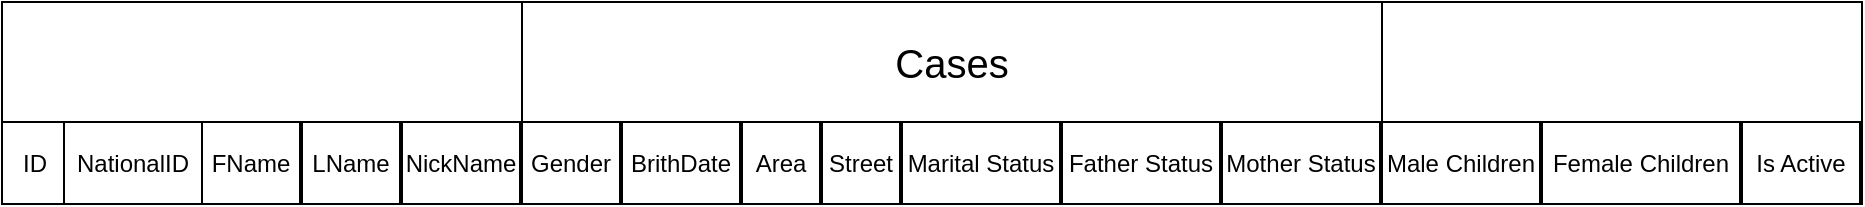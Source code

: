 <mxfile version="26.0.4">
  <diagram name="Page-1" id="chUQzAX2jWDJ99c_aO13">
    <mxGraphModel dx="1434" dy="1004" grid="1" gridSize="10" guides="1" tooltips="1" connect="1" arrows="1" fold="1" page="1" pageScale="1" pageWidth="670" pageHeight="600" math="0" shadow="0">
      <root>
        <mxCell id="0" />
        <mxCell id="1" parent="0" />
        <mxCell id="rWfCg9TSfhqG7Xw_bbmV-34" value="" style="rounded=0;whiteSpace=wrap;html=1;" vertex="1" parent="1">
          <mxGeometry x="20" y="50" width="930" height="101" as="geometry" />
        </mxCell>
        <mxCell id="rWfCg9TSfhqG7Xw_bbmV-16" value="" style="rounded=0;whiteSpace=wrap;html=1;" vertex="1" parent="1">
          <mxGeometry x="20" y="110" width="929" height="41" as="geometry" />
        </mxCell>
        <mxCell id="rWfCg9TSfhqG7Xw_bbmV-17" value="ID" style="rounded=0;whiteSpace=wrap;html=1;labelBorderColor=none;strokeColor=default;align=center;verticalAlign=middle;fontFamily=Helvetica;fontSize=12;fontColor=default;fillColor=default;" vertex="1" parent="1">
          <mxGeometry x="20" y="110" width="33" height="41" as="geometry" />
        </mxCell>
        <mxCell id="rWfCg9TSfhqG7Xw_bbmV-18" value="NationalID" style="rounded=0;whiteSpace=wrap;html=1;" vertex="1" parent="1">
          <mxGeometry x="51" y="110" width="69" height="41" as="geometry" />
        </mxCell>
        <mxCell id="rWfCg9TSfhqG7Xw_bbmV-20" value="FName" style="rounded=0;whiteSpace=wrap;html=1;" vertex="1" parent="1">
          <mxGeometry x="120" y="110" width="49" height="41" as="geometry" />
        </mxCell>
        <mxCell id="rWfCg9TSfhqG7Xw_bbmV-21" value="LName" style="rounded=0;whiteSpace=wrap;html=1;" vertex="1" parent="1">
          <mxGeometry x="170" y="110" width="49" height="41" as="geometry" />
        </mxCell>
        <mxCell id="rWfCg9TSfhqG7Xw_bbmV-22" value="NickName" style="rounded=0;whiteSpace=wrap;html=1;" vertex="1" parent="1">
          <mxGeometry x="220" y="110" width="59" height="41" as="geometry" />
        </mxCell>
        <mxCell id="rWfCg9TSfhqG7Xw_bbmV-23" value="Gender" style="rounded=0;whiteSpace=wrap;html=1;" vertex="1" parent="1">
          <mxGeometry x="280" y="110" width="49" height="41" as="geometry" />
        </mxCell>
        <mxCell id="rWfCg9TSfhqG7Xw_bbmV-24" value="BrithDate" style="rounded=0;whiteSpace=wrap;html=1;" vertex="1" parent="1">
          <mxGeometry x="330" y="110" width="59" height="41" as="geometry" />
        </mxCell>
        <mxCell id="rWfCg9TSfhqG7Xw_bbmV-26" value="Area" style="rounded=0;whiteSpace=wrap;html=1;" vertex="1" parent="1">
          <mxGeometry x="390" y="110" width="39" height="41" as="geometry" />
        </mxCell>
        <mxCell id="rWfCg9TSfhqG7Xw_bbmV-27" value="Street" style="rounded=0;whiteSpace=wrap;html=1;" vertex="1" parent="1">
          <mxGeometry x="430" y="110" width="39" height="41" as="geometry" />
        </mxCell>
        <mxCell id="rWfCg9TSfhqG7Xw_bbmV-28" value="Marital Status" style="rounded=0;whiteSpace=wrap;html=1;" vertex="1" parent="1">
          <mxGeometry x="470" y="110" width="79" height="41" as="geometry" />
        </mxCell>
        <mxCell id="rWfCg9TSfhqG7Xw_bbmV-29" value="Father Status" style="rounded=0;whiteSpace=wrap;html=1;" vertex="1" parent="1">
          <mxGeometry x="550" y="110" width="79" height="41" as="geometry" />
        </mxCell>
        <mxCell id="rWfCg9TSfhqG7Xw_bbmV-30" value="Mother Status" style="rounded=0;whiteSpace=wrap;html=1;" vertex="1" parent="1">
          <mxGeometry x="630" y="110" width="79" height="41" as="geometry" />
        </mxCell>
        <mxCell id="rWfCg9TSfhqG7Xw_bbmV-31" value="Male Children" style="rounded=0;whiteSpace=wrap;html=1;" vertex="1" parent="1">
          <mxGeometry x="710" y="110" width="79" height="41" as="geometry" />
        </mxCell>
        <mxCell id="rWfCg9TSfhqG7Xw_bbmV-32" value="Female Children" style="rounded=0;whiteSpace=wrap;html=1;" vertex="1" parent="1">
          <mxGeometry x="790" y="110" width="99" height="41" as="geometry" />
        </mxCell>
        <mxCell id="rWfCg9TSfhqG7Xw_bbmV-33" value="Is Active" style="rounded=0;whiteSpace=wrap;html=1;fontSize=12;" vertex="1" parent="1">
          <mxGeometry x="890" y="110" width="59" height="41" as="geometry" />
        </mxCell>
        <mxCell id="rWfCg9TSfhqG7Xw_bbmV-35" value="&lt;font style=&quot;font-size: 20px;&quot;&gt;Cases&lt;/font&gt;" style="rounded=0;whiteSpace=wrap;html=1;" vertex="1" parent="1">
          <mxGeometry x="280" y="50" width="430" height="60" as="geometry" />
        </mxCell>
      </root>
    </mxGraphModel>
  </diagram>
</mxfile>
